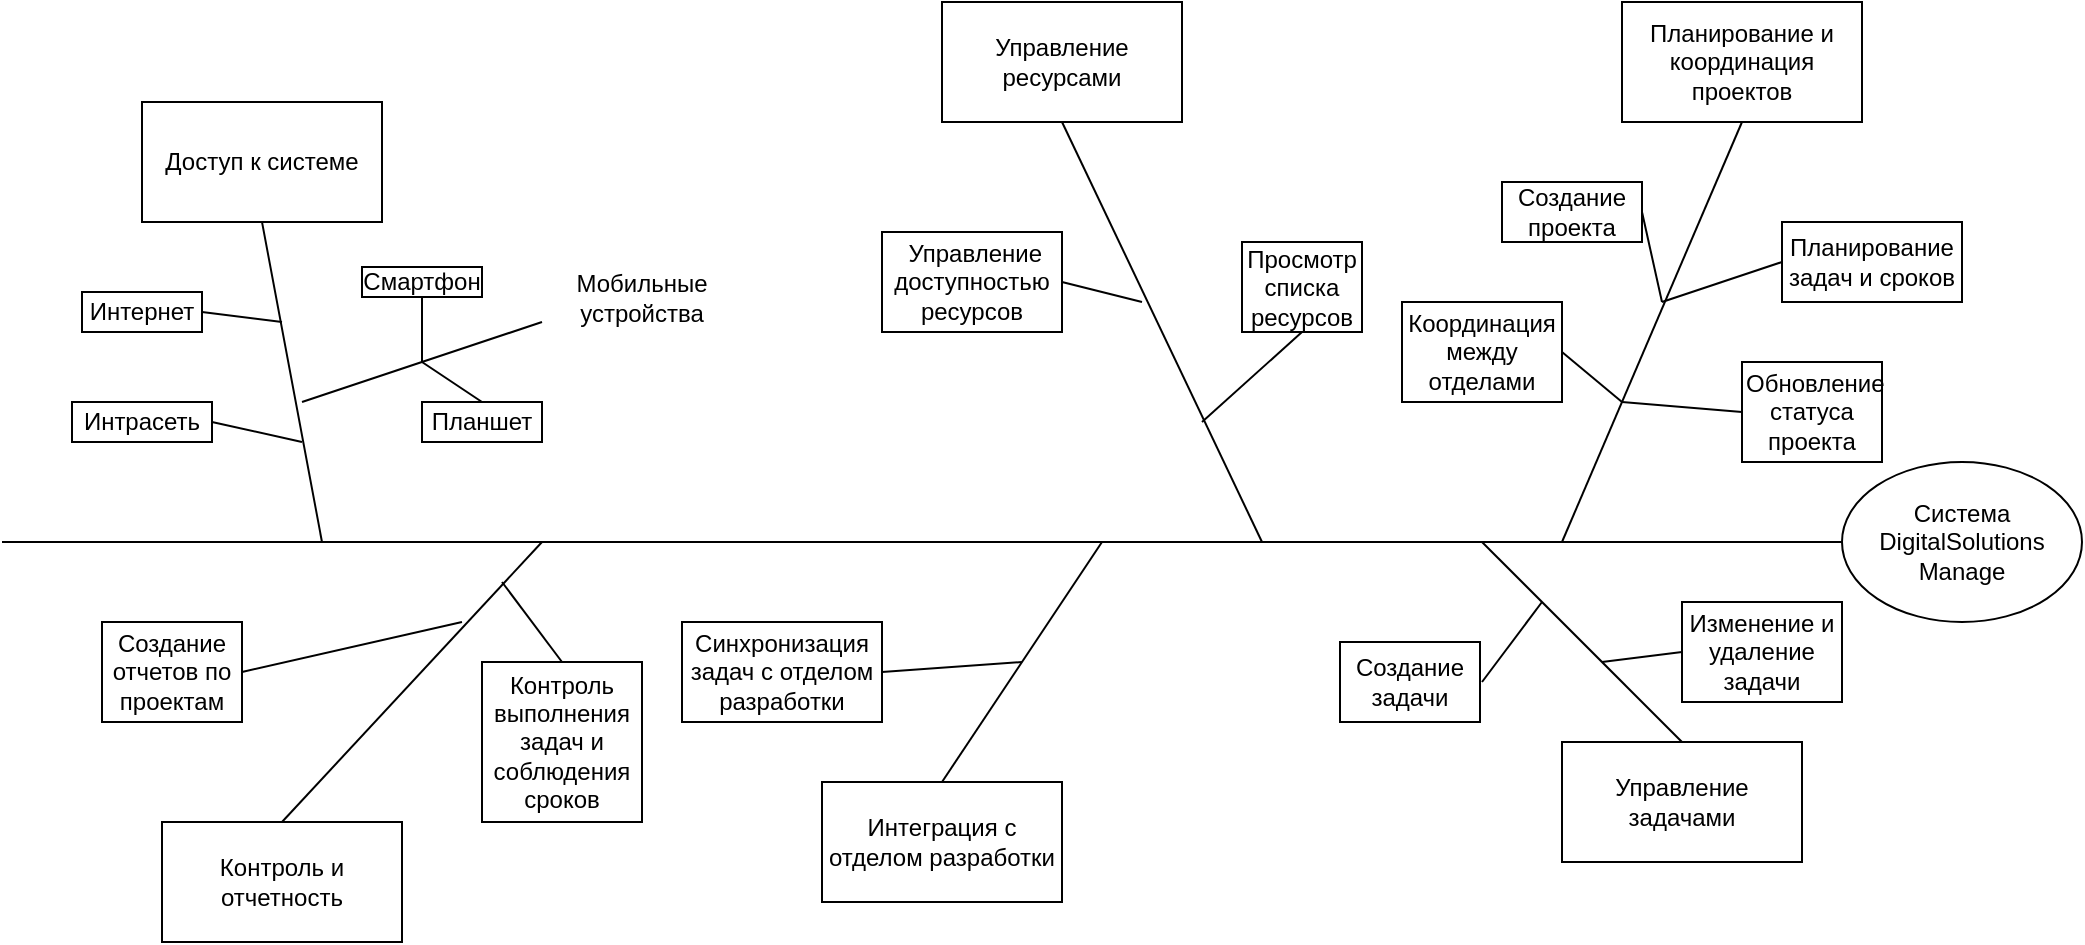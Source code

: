 <mxfile version="24.8.3">
  <diagram name="Страница — 1" id="S_6LnQRem0umYePGNG85">
    <mxGraphModel grid="0" page="0" gridSize="10" guides="1" tooltips="1" connect="1" arrows="1" fold="1" pageScale="1" pageWidth="827" pageHeight="1169" math="0" shadow="0">
      <root>
        <mxCell id="0" />
        <mxCell id="1" parent="0" />
        <mxCell id="QmiCr7aBO75WWo9AxzDl-1" value="Система DigitalSolutions Manage" style="ellipse;whiteSpace=wrap;html=1;" vertex="1" parent="1">
          <mxGeometry x="630" y="210" width="120" height="80" as="geometry" />
        </mxCell>
        <mxCell id="QmiCr7aBO75WWo9AxzDl-2" value="" style="endArrow=none;html=1;rounded=0;entryX=0;entryY=0.5;entryDx=0;entryDy=0;" edge="1" parent="1" target="QmiCr7aBO75WWo9AxzDl-1">
          <mxGeometry width="50" height="50" relative="1" as="geometry">
            <mxPoint x="-290" y="250" as="sourcePoint" />
            <mxPoint x="210" y="220" as="targetPoint" />
          </mxGeometry>
        </mxCell>
        <mxCell id="QmiCr7aBO75WWo9AxzDl-3" value="Планирование и координация проектов" style="rounded=0;whiteSpace=wrap;html=1;" vertex="1" parent="1">
          <mxGeometry x="520" y="-20" width="120" height="60" as="geometry" />
        </mxCell>
        <mxCell id="QmiCr7aBO75WWo9AxzDl-4" value="Управление задачами" style="rounded=0;whiteSpace=wrap;html=1;" vertex="1" parent="1">
          <mxGeometry x="490" y="350" width="120" height="60" as="geometry" />
        </mxCell>
        <mxCell id="QmiCr7aBO75WWo9AxzDl-5" value="Управление ресурсами" style="rounded=0;whiteSpace=wrap;html=1;" vertex="1" parent="1">
          <mxGeometry x="180" y="-20" width="120" height="60" as="geometry" />
        </mxCell>
        <mxCell id="QmiCr7aBO75WWo9AxzDl-6" value="Интеграция с отделом разработки" style="rounded=0;whiteSpace=wrap;html=1;" vertex="1" parent="1">
          <mxGeometry x="120" y="370" width="120" height="60" as="geometry" />
        </mxCell>
        <mxCell id="QmiCr7aBO75WWo9AxzDl-7" value="Контроль и отчетность" style="rounded=0;whiteSpace=wrap;html=1;" vertex="1" parent="1">
          <mxGeometry x="-210" y="390" width="120" height="60" as="geometry" />
        </mxCell>
        <mxCell id="QmiCr7aBO75WWo9AxzDl-8" value="Доступ к системе" style="rounded=0;whiteSpace=wrap;html=1;" vertex="1" parent="1">
          <mxGeometry x="-220" y="30" width="120" height="60" as="geometry" />
        </mxCell>
        <mxCell id="QmiCr7aBO75WWo9AxzDl-9" value="" style="endArrow=none;html=1;rounded=0;entryX=0.5;entryY=1;entryDx=0;entryDy=0;" edge="1" parent="1" target="QmiCr7aBO75WWo9AxzDl-3">
          <mxGeometry width="50" height="50" relative="1" as="geometry">
            <mxPoint x="490" y="250" as="sourcePoint" />
            <mxPoint x="320" y="240" as="targetPoint" />
          </mxGeometry>
        </mxCell>
        <mxCell id="QmiCr7aBO75WWo9AxzDl-10" value="Создание проекта" style="rounded=0;whiteSpace=wrap;html=1;" vertex="1" parent="1">
          <mxGeometry x="460" y="70" width="70" height="30" as="geometry" />
        </mxCell>
        <mxCell id="QmiCr7aBO75WWo9AxzDl-11" value="Планирование задач и сроков" style="rounded=0;whiteSpace=wrap;html=1;" vertex="1" parent="1">
          <mxGeometry x="600" y="90" width="90" height="40" as="geometry" />
        </mxCell>
        <mxCell id="QmiCr7aBO75WWo9AxzDl-12" value="Координация между отделами" style="rounded=0;whiteSpace=wrap;html=1;" vertex="1" parent="1">
          <mxGeometry x="410" y="130" width="80" height="50" as="geometry" />
        </mxCell>
        <mxCell id="QmiCr7aBO75WWo9AxzDl-15" value="&amp;nbsp;Обновление статуса проекта" style="rounded=0;whiteSpace=wrap;html=1;" vertex="1" parent="1">
          <mxGeometry x="580" y="160" width="70" height="50" as="geometry" />
        </mxCell>
        <mxCell id="QmiCr7aBO75WWo9AxzDl-16" value="" style="endArrow=none;html=1;rounded=0;entryX=1;entryY=0.5;entryDx=0;entryDy=0;" edge="1" parent="1" target="QmiCr7aBO75WWo9AxzDl-10">
          <mxGeometry width="50" height="50" relative="1" as="geometry">
            <mxPoint x="540" y="130" as="sourcePoint" />
            <mxPoint x="540" y="450" as="targetPoint" />
          </mxGeometry>
        </mxCell>
        <mxCell id="QmiCr7aBO75WWo9AxzDl-17" value="" style="endArrow=none;html=1;rounded=0;entryX=0;entryY=0.5;entryDx=0;entryDy=0;" edge="1" parent="1" target="QmiCr7aBO75WWo9AxzDl-11">
          <mxGeometry width="50" height="50" relative="1" as="geometry">
            <mxPoint x="540" y="130" as="sourcePoint" />
            <mxPoint x="780" y="90" as="targetPoint" />
          </mxGeometry>
        </mxCell>
        <mxCell id="QmiCr7aBO75WWo9AxzDl-18" value="" style="endArrow=none;html=1;rounded=0;entryX=1;entryY=0.5;entryDx=0;entryDy=0;" edge="1" parent="1" target="QmiCr7aBO75WWo9AxzDl-12">
          <mxGeometry width="50" height="50" relative="1" as="geometry">
            <mxPoint x="520" y="180" as="sourcePoint" />
            <mxPoint x="710" y="420" as="targetPoint" />
          </mxGeometry>
        </mxCell>
        <mxCell id="QmiCr7aBO75WWo9AxzDl-19" value="" style="endArrow=none;html=1;rounded=0;entryX=0;entryY=0.5;entryDx=0;entryDy=0;" edge="1" parent="1" target="QmiCr7aBO75WWo9AxzDl-15">
          <mxGeometry width="50" height="50" relative="1" as="geometry">
            <mxPoint x="520" y="180" as="sourcePoint" />
            <mxPoint x="600" y="440" as="targetPoint" />
          </mxGeometry>
        </mxCell>
        <mxCell id="QmiCr7aBO75WWo9AxzDl-20" value="" style="endArrow=none;html=1;rounded=0;exitX=0.5;exitY=0;exitDx=0;exitDy=0;" edge="1" parent="1" source="QmiCr7aBO75WWo9AxzDl-4">
          <mxGeometry width="50" height="50" relative="1" as="geometry">
            <mxPoint x="440" y="450" as="sourcePoint" />
            <mxPoint x="450" y="250" as="targetPoint" />
          </mxGeometry>
        </mxCell>
        <mxCell id="QmiCr7aBO75WWo9AxzDl-22" value="Создание задачи" style="rounded=0;whiteSpace=wrap;html=1;" vertex="1" parent="1">
          <mxGeometry x="379" y="300" width="70" height="40" as="geometry" />
        </mxCell>
        <mxCell id="QmiCr7aBO75WWo9AxzDl-23" value="Изменение и удаление задачи" style="rounded=0;whiteSpace=wrap;html=1;" vertex="1" parent="1">
          <mxGeometry x="550" y="280" width="80" height="50" as="geometry" />
        </mxCell>
        <mxCell id="QmiCr7aBO75WWo9AxzDl-24" value="" style="endArrow=none;html=1;rounded=0;" edge="1" parent="1">
          <mxGeometry width="50" height="50" relative="1" as="geometry">
            <mxPoint x="450" y="320" as="sourcePoint" />
            <mxPoint x="480" y="280" as="targetPoint" />
          </mxGeometry>
        </mxCell>
        <mxCell id="QmiCr7aBO75WWo9AxzDl-25" value="" style="endArrow=none;html=1;rounded=0;entryX=0;entryY=0.5;entryDx=0;entryDy=0;" edge="1" parent="1" target="QmiCr7aBO75WWo9AxzDl-23">
          <mxGeometry width="50" height="50" relative="1" as="geometry">
            <mxPoint x="510" y="310" as="sourcePoint" />
            <mxPoint x="390" y="490" as="targetPoint" />
          </mxGeometry>
        </mxCell>
        <mxCell id="QmiCr7aBO75WWo9AxzDl-26" value="" style="endArrow=none;html=1;rounded=0;entryX=0.5;entryY=1;entryDx=0;entryDy=0;" edge="1" parent="1" target="QmiCr7aBO75WWo9AxzDl-5">
          <mxGeometry width="50" height="50" relative="1" as="geometry">
            <mxPoint x="340" y="250" as="sourcePoint" />
            <mxPoint x="220" y="90" as="targetPoint" />
          </mxGeometry>
        </mxCell>
        <mxCell id="QmiCr7aBO75WWo9AxzDl-27" value="Просмотр списка ресурсов" style="rounded=0;whiteSpace=wrap;html=1;" vertex="1" parent="1">
          <mxGeometry x="330" y="100" width="60" height="45" as="geometry" />
        </mxCell>
        <mxCell id="QmiCr7aBO75WWo9AxzDl-28" value="&amp;nbsp;Управление доступностью ресурсов" style="rounded=0;whiteSpace=wrap;html=1;" vertex="1" parent="1">
          <mxGeometry x="150" y="95" width="90" height="50" as="geometry" />
        </mxCell>
        <mxCell id="QmiCr7aBO75WWo9AxzDl-29" value="" style="endArrow=none;html=1;rounded=0;entryX=0.5;entryY=1;entryDx=0;entryDy=0;" edge="1" parent="1" target="QmiCr7aBO75WWo9AxzDl-27">
          <mxGeometry width="50" height="50" relative="1" as="geometry">
            <mxPoint x="310" y="190" as="sourcePoint" />
            <mxPoint x="270" y="170" as="targetPoint" />
          </mxGeometry>
        </mxCell>
        <mxCell id="QmiCr7aBO75WWo9AxzDl-30" value="" style="endArrow=none;html=1;rounded=0;exitX=1;exitY=0.5;exitDx=0;exitDy=0;" edge="1" parent="1" source="QmiCr7aBO75WWo9AxzDl-28">
          <mxGeometry width="50" height="50" relative="1" as="geometry">
            <mxPoint x="140" y="210" as="sourcePoint" />
            <mxPoint x="280" y="130" as="targetPoint" />
          </mxGeometry>
        </mxCell>
        <mxCell id="QmiCr7aBO75WWo9AxzDl-31" value="" style="endArrow=none;html=1;rounded=0;exitX=0.5;exitY=0;exitDx=0;exitDy=0;" edge="1" parent="1" source="QmiCr7aBO75WWo9AxzDl-6">
          <mxGeometry width="50" height="50" relative="1" as="geometry">
            <mxPoint x="60" y="370" as="sourcePoint" />
            <mxPoint x="260" y="250" as="targetPoint" />
          </mxGeometry>
        </mxCell>
        <mxCell id="QmiCr7aBO75WWo9AxzDl-32" value="" style="endArrow=none;html=1;rounded=0;exitX=1;exitY=0.5;exitDx=0;exitDy=0;" edge="1" parent="1" source="QmiCr7aBO75WWo9AxzDl-33">
          <mxGeometry width="50" height="50" relative="1" as="geometry">
            <mxPoint x="50" y="350" as="sourcePoint" />
            <mxPoint x="220" y="310" as="targetPoint" />
          </mxGeometry>
        </mxCell>
        <mxCell id="QmiCr7aBO75WWo9AxzDl-33" value="Синхронизация задач с отделом разработки" style="rounded=0;whiteSpace=wrap;html=1;" vertex="1" parent="1">
          <mxGeometry x="50" y="290" width="100" height="50" as="geometry" />
        </mxCell>
        <mxCell id="QmiCr7aBO75WWo9AxzDl-35" value="" style="endArrow=none;html=1;rounded=0;exitX=0.5;exitY=0;exitDx=0;exitDy=0;" edge="1" parent="1" source="QmiCr7aBO75WWo9AxzDl-7">
          <mxGeometry width="50" height="50" relative="1" as="geometry">
            <mxPoint x="-150" y="390" as="sourcePoint" />
            <mxPoint x="-20" y="250" as="targetPoint" />
          </mxGeometry>
        </mxCell>
        <mxCell id="QmiCr7aBO75WWo9AxzDl-36" value="Создание отчетов по проектам" style="rounded=0;whiteSpace=wrap;html=1;" vertex="1" parent="1">
          <mxGeometry x="-240" y="290" width="70" height="50" as="geometry" />
        </mxCell>
        <mxCell id="QmiCr7aBO75WWo9AxzDl-37" value="Контроль выполнения задач и соблюдения сроков" style="rounded=0;whiteSpace=wrap;html=1;" vertex="1" parent="1">
          <mxGeometry x="-50" y="310" width="80" height="80" as="geometry" />
        </mxCell>
        <mxCell id="QmiCr7aBO75WWo9AxzDl-38" value="" style="endArrow=none;html=1;rounded=0;exitX=1;exitY=0.5;exitDx=0;exitDy=0;" edge="1" parent="1" source="QmiCr7aBO75WWo9AxzDl-36">
          <mxGeometry width="50" height="50" relative="1" as="geometry">
            <mxPoint x="-210" y="280" as="sourcePoint" />
            <mxPoint x="-60" y="290" as="targetPoint" />
          </mxGeometry>
        </mxCell>
        <mxCell id="QmiCr7aBO75WWo9AxzDl-39" value="" style="endArrow=none;html=1;rounded=0;exitX=0.5;exitY=0;exitDx=0;exitDy=0;" edge="1" parent="1" source="QmiCr7aBO75WWo9AxzDl-37">
          <mxGeometry width="50" height="50" relative="1" as="geometry">
            <mxPoint x="-280" y="250" as="sourcePoint" />
            <mxPoint x="-40" y="270" as="targetPoint" />
          </mxGeometry>
        </mxCell>
        <mxCell id="QmiCr7aBO75WWo9AxzDl-40" value="" style="endArrow=none;html=1;rounded=0;entryX=0.5;entryY=1;entryDx=0;entryDy=0;" edge="1" parent="1" target="QmiCr7aBO75WWo9AxzDl-8">
          <mxGeometry width="50" height="50" relative="1" as="geometry">
            <mxPoint x="-130" y="250" as="sourcePoint" />
            <mxPoint x="-220" y="140" as="targetPoint" />
          </mxGeometry>
        </mxCell>
        <mxCell id="QmiCr7aBO75WWo9AxzDl-41" value="Интернет" style="rounded=0;whiteSpace=wrap;html=1;" vertex="1" parent="1">
          <mxGeometry x="-250" y="125" width="60" height="20" as="geometry" />
        </mxCell>
        <mxCell id="QmiCr7aBO75WWo9AxzDl-42" value="Интрасеть" style="rounded=0;whiteSpace=wrap;html=1;" vertex="1" parent="1">
          <mxGeometry x="-255" y="180" width="70" height="20" as="geometry" />
        </mxCell>
        <mxCell id="QmiCr7aBO75WWo9AxzDl-43" value="" style="endArrow=none;html=1;rounded=0;exitX=1;exitY=0.5;exitDx=0;exitDy=0;" edge="1" parent="1" source="QmiCr7aBO75WWo9AxzDl-41">
          <mxGeometry width="50" height="50" relative="1" as="geometry">
            <mxPoint x="-190" y="140" as="sourcePoint" />
            <mxPoint x="-150" y="140" as="targetPoint" />
          </mxGeometry>
        </mxCell>
        <mxCell id="QmiCr7aBO75WWo9AxzDl-44" value="" style="endArrow=none;html=1;rounded=0;entryX=1;entryY=0.5;entryDx=0;entryDy=0;" edge="1" parent="1" target="QmiCr7aBO75WWo9AxzDl-42">
          <mxGeometry width="50" height="50" relative="1" as="geometry">
            <mxPoint x="-140" y="200" as="sourcePoint" />
            <mxPoint x="-50" y="140" as="targetPoint" />
          </mxGeometry>
        </mxCell>
        <mxCell id="QmiCr7aBO75WWo9AxzDl-45" value="" style="endArrow=none;html=1;rounded=0;" edge="1" parent="1">
          <mxGeometry width="50" height="50" relative="1" as="geometry">
            <mxPoint x="-140" y="180" as="sourcePoint" />
            <mxPoint x="-20" y="140" as="targetPoint" />
          </mxGeometry>
        </mxCell>
        <mxCell id="QmiCr7aBO75WWo9AxzDl-46" value="" style="endArrow=none;html=1;rounded=0;entryX=0.5;entryY=1;entryDx=0;entryDy=0;" edge="1" parent="1" target="QmiCr7aBO75WWo9AxzDl-47">
          <mxGeometry width="50" height="50" relative="1" as="geometry">
            <mxPoint x="-80" y="160" as="sourcePoint" />
            <mxPoint x="-80" y="120" as="targetPoint" />
          </mxGeometry>
        </mxCell>
        <mxCell id="QmiCr7aBO75WWo9AxzDl-47" value="Смартфон" style="rounded=0;whiteSpace=wrap;html=1;" vertex="1" parent="1">
          <mxGeometry x="-110" y="112.5" width="60" height="15" as="geometry" />
        </mxCell>
        <mxCell id="QmiCr7aBO75WWo9AxzDl-48" value="Планшет" style="rounded=0;whiteSpace=wrap;html=1;" vertex="1" parent="1">
          <mxGeometry x="-80" y="180" width="60" height="20" as="geometry" />
        </mxCell>
        <mxCell id="QmiCr7aBO75WWo9AxzDl-49" value="" style="endArrow=none;html=1;rounded=0;exitX=0.5;exitY=0;exitDx=0;exitDy=0;" edge="1" parent="1" source="QmiCr7aBO75WWo9AxzDl-48">
          <mxGeometry width="50" height="50" relative="1" as="geometry">
            <mxPoint y="170" as="sourcePoint" />
            <mxPoint x="-80" y="160" as="targetPoint" />
          </mxGeometry>
        </mxCell>
        <mxCell id="QmiCr7aBO75WWo9AxzDl-50" value="Мобильные устройства" style="text;html=1;align=center;verticalAlign=middle;whiteSpace=wrap;rounded=0;" vertex="1" parent="1">
          <mxGeometry y="113" width="60" height="30" as="geometry" />
        </mxCell>
      </root>
    </mxGraphModel>
  </diagram>
</mxfile>
